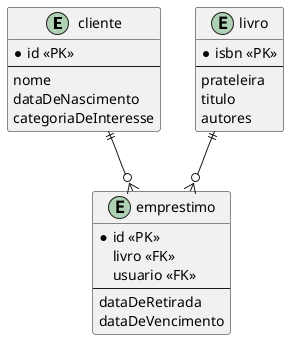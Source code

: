 @startuml biblioteca

entity cliente{
    *id <<PK>>
    --
    nome
    dataDeNascimento
    categoriaDeInteresse
}

entity livro{
    *isbn <<PK>>
    --
    prateleira
    titulo
    autores
}

entity emprestimo{
    *id <<PK>>
    livro <<FK>>
    usuario <<FK>>
    --
    dataDeRetirada
    dataDeVencimento
}

cliente ||--o{ emprestimo
livro ||--o{ emprestimo

@enduml
